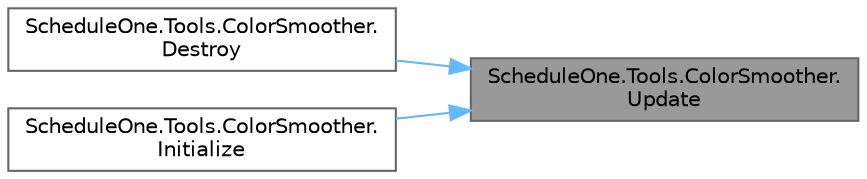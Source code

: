 digraph "ScheduleOne.Tools.ColorSmoother.Update"
{
 // LATEX_PDF_SIZE
  bgcolor="transparent";
  edge [fontname=Helvetica,fontsize=10,labelfontname=Helvetica,labelfontsize=10];
  node [fontname=Helvetica,fontsize=10,shape=box,height=0.2,width=0.4];
  rankdir="RL";
  Node1 [id="Node000001",label="ScheduleOne.Tools.ColorSmoother.\lUpdate",height=0.2,width=0.4,color="gray40", fillcolor="grey60", style="filled", fontcolor="black",tooltip=" "];
  Node1 -> Node2 [id="edge1_Node000001_Node000002",dir="back",color="steelblue1",style="solid",tooltip=" "];
  Node2 [id="Node000002",label="ScheduleOne.Tools.ColorSmoother.\lDestroy",height=0.2,width=0.4,color="grey40", fillcolor="white", style="filled",URL="$class_schedule_one_1_1_tools_1_1_color_smoother.html#a8bf1173eb2234f0f48b289121d157c40",tooltip=" "];
  Node1 -> Node3 [id="edge2_Node000001_Node000003",dir="back",color="steelblue1",style="solid",tooltip=" "];
  Node3 [id="Node000003",label="ScheduleOne.Tools.ColorSmoother.\lInitialize",height=0.2,width=0.4,color="grey40", fillcolor="white", style="filled",URL="$class_schedule_one_1_1_tools_1_1_color_smoother.html#a1b4a3fd48b2dbffac950c208f5ada95a",tooltip=" "];
}
